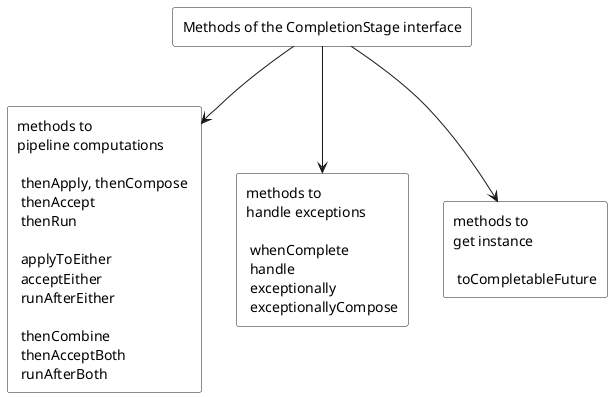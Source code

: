 @startuml

scale 1.0
skinparam monochrome true
skinparam RectangleBackgroundColor white

rectangle "Methods of the CompletionStage interface" as Methods
rectangle "methods to\npipeline computations \n  \n thenApply, thenCompose \n thenAccept \n thenRun \n\n applyToEither \n acceptEither \n runAfterEither \n\n thenCombine \n thenAcceptBoth \n runAfterBoth" as Pipelining
rectangle "methods to\nhandle exceptions \n  \n whenComplete \n handle \n exceptionally \n exceptionallyCompose" as ExceptionHandling
rectangle "methods to\nget instance \n  \n toCompletableFuture" as Instance

Methods --> ExceptionHandling
Methods --> Pipelining
Methods --> Instance

@enduml